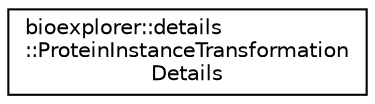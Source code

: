 digraph "Graphical Class Hierarchy"
{
 // LATEX_PDF_SIZE
  edge [fontname="Helvetica",fontsize="10",labelfontname="Helvetica",labelfontsize="10"];
  node [fontname="Helvetica",fontsize="10",shape=record];
  rankdir="LR";
  Node0 [label="bioexplorer::details\l::ProteinInstanceTransformation\lDetails",height=0.2,width=0.4,color="black", fillcolor="white", style="filled",URL="$d7/dab/structbioexplorer_1_1details_1_1ProteinInstanceTransformationDetails.html",tooltip=" "];
}
